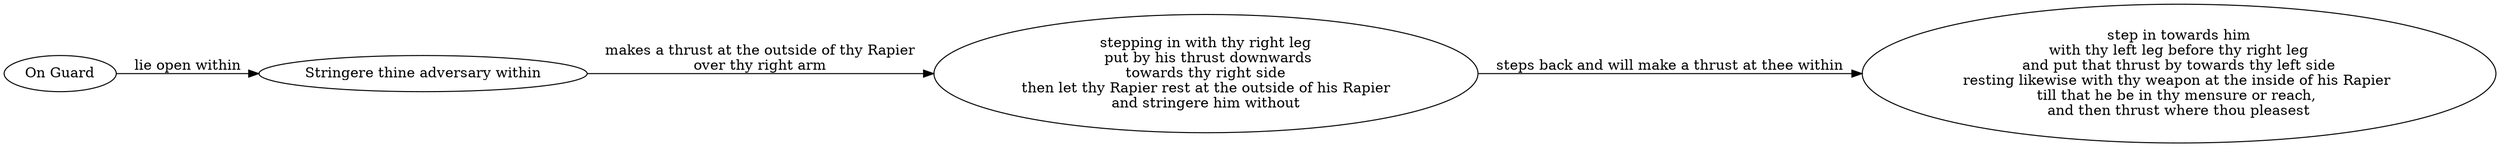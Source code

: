 digraph pallas_armata_flowchart {

rankdir=LR; 
//chapter 13: what to do when you have stringered someone, or look at his sword.

onGuard [label="On Guard"]

stringerWithin [label="Stringere thine adversary within"]

onGuard->stringerWithin [label="lie open within"]

stepIn [label="stepping in with thy right leg\n put by his thrust downwards\ntowards thy right side\nthen let thy Rapier rest at the outside of his Rapier\nand stringere him without"]

stringerWithin->stepIn [label="makes a thrust at the outside of thy Rapier\nover thy right arm"]

stringereWithout [label="step in towards him\nwith thy left leg before thy right leg\n and put that thrust by towards thy left side \nresting likewise with thy weapon at the inside of his Rapier \ntill that he be in thy mensure or reach, \nand then thrust where thou pleasest"]

stepIn->stringereWithout [label="steps back and will make a thrust at thee within"]
}
